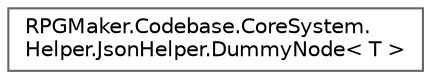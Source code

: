 digraph "クラス階層図"
{
 // LATEX_PDF_SIZE
  bgcolor="transparent";
  edge [fontname=Helvetica,fontsize=10,labelfontname=Helvetica,labelfontsize=10];
  node [fontname=Helvetica,fontsize=10,shape=box,height=0.2,width=0.4];
  rankdir="LR";
  Node0 [id="Node000000",label="RPGMaker.Codebase.CoreSystem.\lHelper.JsonHelper.DummyNode\< T \>",height=0.2,width=0.4,color="grey40", fillcolor="white", style="filled",URL="$db/d0e/struct_r_p_g_maker_1_1_codebase_1_1_core_system_1_1_helper_1_1_json_helper_1_1_dummy_node.html",tooltip=" "];
}
